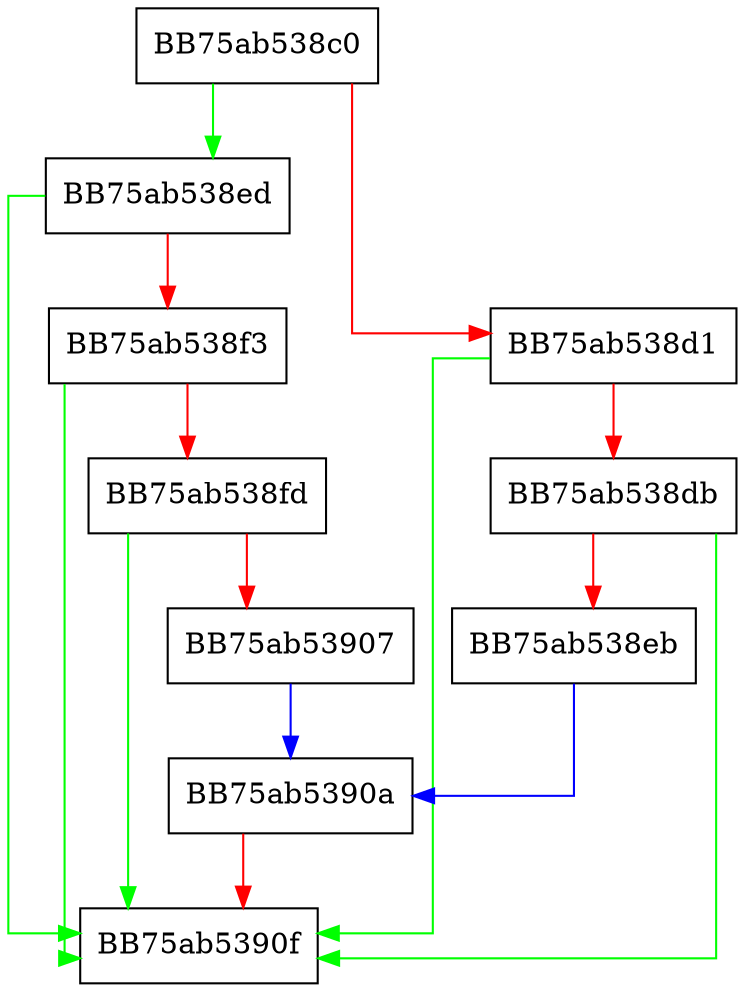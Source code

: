 digraph renameColumnExprCb {
  node [shape="box"];
  graph [splines=ortho];
  BB75ab538c0 -> BB75ab538ed [color="green"];
  BB75ab538c0 -> BB75ab538d1 [color="red"];
  BB75ab538d1 -> BB75ab5390f [color="green"];
  BB75ab538d1 -> BB75ab538db [color="red"];
  BB75ab538db -> BB75ab5390f [color="green"];
  BB75ab538db -> BB75ab538eb [color="red"];
  BB75ab538eb -> BB75ab5390a [color="blue"];
  BB75ab538ed -> BB75ab5390f [color="green"];
  BB75ab538ed -> BB75ab538f3 [color="red"];
  BB75ab538f3 -> BB75ab5390f [color="green"];
  BB75ab538f3 -> BB75ab538fd [color="red"];
  BB75ab538fd -> BB75ab5390f [color="green"];
  BB75ab538fd -> BB75ab53907 [color="red"];
  BB75ab53907 -> BB75ab5390a [color="blue"];
  BB75ab5390a -> BB75ab5390f [color="red"];
}